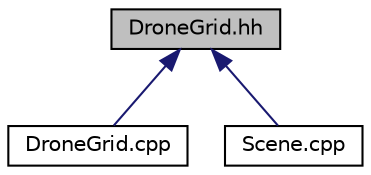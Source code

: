 digraph "DroneGrid.hh"
{
 // LATEX_PDF_SIZE
  edge [fontname="Helvetica",fontsize="10",labelfontname="Helvetica",labelfontsize="10"];
  node [fontname="Helvetica",fontsize="10",shape=record];
  Node1 [label="DroneGrid.hh",height=0.2,width=0.4,color="black", fillcolor="grey75", style="filled", fontcolor="black",tooltip=" "];
  Node1 -> Node2 [dir="back",color="midnightblue",fontsize="10",style="solid",fontname="Helvetica"];
  Node2 [label="DroneGrid.cpp",height=0.2,width=0.4,color="black", fillcolor="white", style="filled",URL="$_drone_grid_8cpp.html",tooltip=" "];
  Node1 -> Node3 [dir="back",color="midnightblue",fontsize="10",style="solid",fontname="Helvetica"];
  Node3 [label="Scene.cpp",height=0.2,width=0.4,color="black", fillcolor="white", style="filled",URL="$_scene_8cpp.html",tooltip=" "];
}
